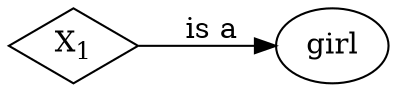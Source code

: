digraph {
	graph [rankdir=LR];
	x1 [label=<X<SUB>1</SUB>>, shape=diamond];
	x1 -> girl[label=" is a"];
}